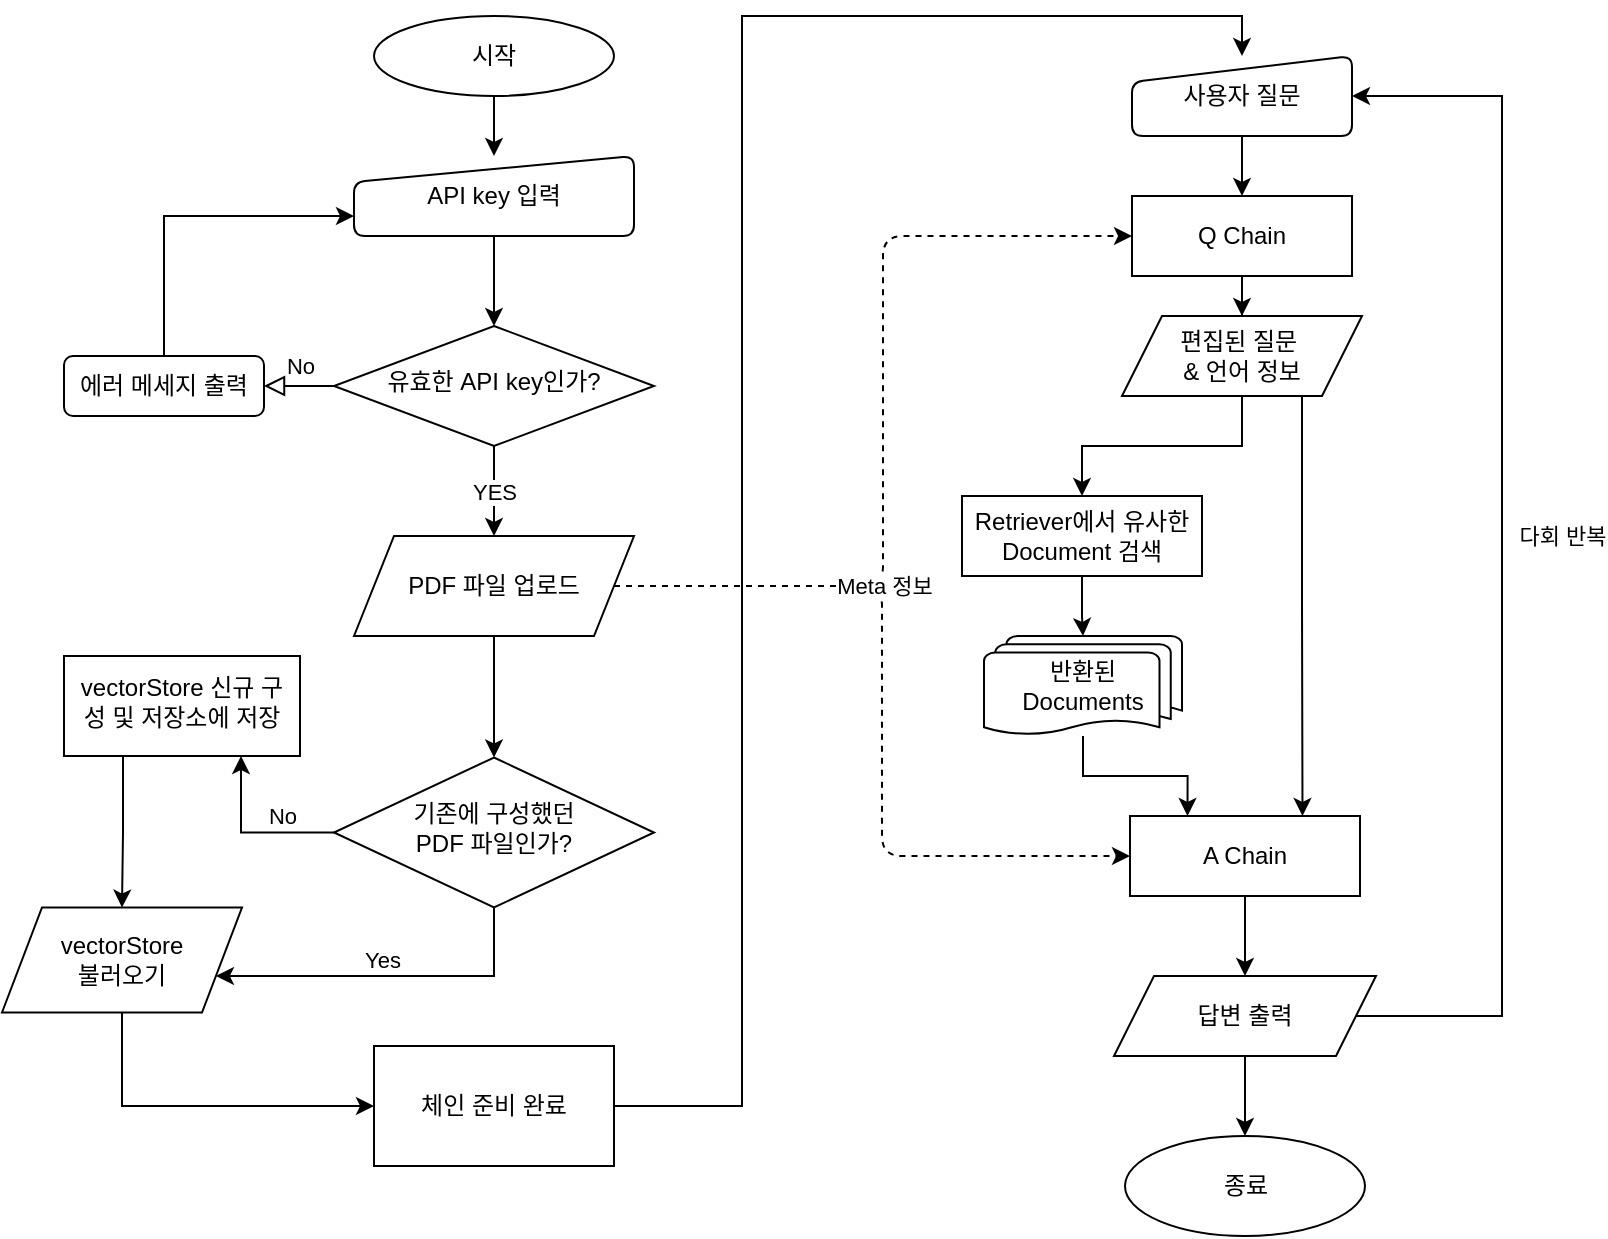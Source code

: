 <mxfile version="24.4.4" type="device">
  <diagram id="C5RBs43oDa-KdzZeNtuy" name="Page-1">
    <mxGraphModel dx="954" dy="558" grid="1" gridSize="10" guides="1" tooltips="1" connect="1" arrows="1" fold="1" page="1" pageScale="1" pageWidth="827" pageHeight="1169" math="0" shadow="0">
      <root>
        <mxCell id="WIyWlLk6GJQsqaUBKTNV-0" />
        <mxCell id="WIyWlLk6GJQsqaUBKTNV-1" parent="WIyWlLk6GJQsqaUBKTNV-0" />
        <mxCell id="WIyWlLk6GJQsqaUBKTNV-5" value="No" style="edgeStyle=orthogonalEdgeStyle;rounded=0;html=1;jettySize=auto;orthogonalLoop=1;fontSize=11;endArrow=block;endFill=0;endSize=8;strokeWidth=1;shadow=0;labelBackgroundColor=none;" parent="WIyWlLk6GJQsqaUBKTNV-1" source="WIyWlLk6GJQsqaUBKTNV-6" target="WIyWlLk6GJQsqaUBKTNV-7" edge="1">
          <mxGeometry y="10" relative="1" as="geometry">
            <mxPoint as="offset" />
          </mxGeometry>
        </mxCell>
        <mxCell id="v21urYHqk083a0oJisTc-6" value="YES" style="edgeStyle=orthogonalEdgeStyle;rounded=0;orthogonalLoop=1;jettySize=auto;html=1;" edge="1" parent="WIyWlLk6GJQsqaUBKTNV-1" source="WIyWlLk6GJQsqaUBKTNV-6" target="v21urYHqk083a0oJisTc-5">
          <mxGeometry relative="1" as="geometry" />
        </mxCell>
        <mxCell id="WIyWlLk6GJQsqaUBKTNV-6" value="유효한 API key인가?" style="rhombus;whiteSpace=wrap;html=1;shadow=0;fontFamily=Helvetica;fontSize=12;align=center;strokeWidth=1;spacing=6;spacingTop=-4;strokeColor=default;verticalAlign=middle;fontColor=default;fillColor=default;" parent="WIyWlLk6GJQsqaUBKTNV-1" vertex="1">
          <mxGeometry x="176" y="195" width="160" height="60" as="geometry" />
        </mxCell>
        <mxCell id="v21urYHqk083a0oJisTc-39" style="edgeStyle=orthogonalEdgeStyle;rounded=0;orthogonalLoop=1;jettySize=auto;html=1;entryX=0;entryY=0.75;entryDx=0;entryDy=0;exitX=0.5;exitY=0;exitDx=0;exitDy=0;" edge="1" parent="WIyWlLk6GJQsqaUBKTNV-1" source="WIyWlLk6GJQsqaUBKTNV-7" target="v21urYHqk083a0oJisTc-0">
          <mxGeometry relative="1" as="geometry" />
        </mxCell>
        <mxCell id="WIyWlLk6GJQsqaUBKTNV-7" value="에러 메세지 출력" style="rounded=1;whiteSpace=wrap;html=1;fontSize=12;glass=0;strokeWidth=1;shadow=0;" parent="WIyWlLk6GJQsqaUBKTNV-1" vertex="1">
          <mxGeometry x="41" y="210" width="100" height="30" as="geometry" />
        </mxCell>
        <mxCell id="v21urYHqk083a0oJisTc-3" value="" style="edgeStyle=orthogonalEdgeStyle;rounded=0;orthogonalLoop=1;jettySize=auto;html=1;" edge="1" parent="WIyWlLk6GJQsqaUBKTNV-1" source="v21urYHqk083a0oJisTc-0" target="WIyWlLk6GJQsqaUBKTNV-6">
          <mxGeometry relative="1" as="geometry" />
        </mxCell>
        <mxCell id="v21urYHqk083a0oJisTc-0" value="API key 입력" style="html=1;strokeWidth=1;shape=manualInput;whiteSpace=wrap;rounded=1;size=13;arcSize=11;strokeColor=default;align=center;verticalAlign=middle;fontFamily=Helvetica;fontSize=12;fontColor=default;fillColor=default;" vertex="1" parent="WIyWlLk6GJQsqaUBKTNV-1">
          <mxGeometry x="186" y="110" width="140" height="40" as="geometry" />
        </mxCell>
        <mxCell id="v21urYHqk083a0oJisTc-2" value="" style="edgeStyle=orthogonalEdgeStyle;rounded=0;orthogonalLoop=1;jettySize=auto;html=1;" edge="1" parent="WIyWlLk6GJQsqaUBKTNV-1" source="v21urYHqk083a0oJisTc-1" target="v21urYHqk083a0oJisTc-0">
          <mxGeometry relative="1" as="geometry" />
        </mxCell>
        <mxCell id="v21urYHqk083a0oJisTc-1" value="시작" style="ellipse;whiteSpace=wrap;html=1;" vertex="1" parent="WIyWlLk6GJQsqaUBKTNV-1">
          <mxGeometry x="196" y="40" width="120" height="40" as="geometry" />
        </mxCell>
        <mxCell id="v21urYHqk083a0oJisTc-8" value="" style="edgeStyle=orthogonalEdgeStyle;rounded=0;orthogonalLoop=1;jettySize=auto;html=1;" edge="1" parent="WIyWlLk6GJQsqaUBKTNV-1" source="v21urYHqk083a0oJisTc-5" target="v21urYHqk083a0oJisTc-7">
          <mxGeometry relative="1" as="geometry" />
        </mxCell>
        <mxCell id="v21urYHqk083a0oJisTc-43" style="edgeStyle=orthogonalEdgeStyle;rounded=1;orthogonalLoop=1;jettySize=auto;html=1;entryX=0;entryY=0.5;entryDx=0;entryDy=0;curved=0;dashed=1;" edge="1" parent="WIyWlLk6GJQsqaUBKTNV-1" source="v21urYHqk083a0oJisTc-5" target="v21urYHqk083a0oJisTc-36">
          <mxGeometry relative="1" as="geometry" />
        </mxCell>
        <mxCell id="v21urYHqk083a0oJisTc-44" style="edgeStyle=orthogonalEdgeStyle;rounded=1;orthogonalLoop=1;jettySize=auto;html=1;entryX=0;entryY=0.5;entryDx=0;entryDy=0;curved=0;dashed=1;" edge="1" parent="WIyWlLk6GJQsqaUBKTNV-1" source="v21urYHqk083a0oJisTc-5" target="v21urYHqk083a0oJisTc-27">
          <mxGeometry relative="1" as="geometry" />
        </mxCell>
        <mxCell id="v21urYHqk083a0oJisTc-45" value="Meta 정보" style="edgeLabel;html=1;align=center;verticalAlign=middle;resizable=0;points=[];" vertex="1" connectable="0" parent="v21urYHqk083a0oJisTc-44">
          <mxGeometry x="-0.532" y="2" relative="1" as="geometry">
            <mxPoint x="33" y="2" as="offset" />
          </mxGeometry>
        </mxCell>
        <mxCell id="v21urYHqk083a0oJisTc-5" value="PDF 파일 업로드" style="shape=parallelogram;perimeter=parallelogramPerimeter;whiteSpace=wrap;html=1;fixedSize=1;" vertex="1" parent="WIyWlLk6GJQsqaUBKTNV-1">
          <mxGeometry x="186" y="300" width="140" height="50" as="geometry" />
        </mxCell>
        <mxCell id="v21urYHqk083a0oJisTc-13" value="No" style="edgeStyle=orthogonalEdgeStyle;rounded=0;orthogonalLoop=1;jettySize=auto;html=1;entryX=0.75;entryY=1;entryDx=0;entryDy=0;exitX=0;exitY=0.5;exitDx=0;exitDy=0;" edge="1" parent="WIyWlLk6GJQsqaUBKTNV-1" source="v21urYHqk083a0oJisTc-7" target="v21urYHqk083a0oJisTc-11">
          <mxGeometry x="-0.387" y="-8" relative="1" as="geometry">
            <mxPoint as="offset" />
          </mxGeometry>
        </mxCell>
        <mxCell id="v21urYHqk083a0oJisTc-7" value="기존에 구성했던&lt;div&gt;PDF 파일인가?&lt;/div&gt;" style="rhombus;whiteSpace=wrap;html=1;shadow=0;fontFamily=Helvetica;fontSize=12;align=center;strokeWidth=1;spacing=6;spacingTop=-4;strokeColor=default;verticalAlign=middle;fontColor=default;fillColor=default;" vertex="1" parent="WIyWlLk6GJQsqaUBKTNV-1">
          <mxGeometry x="176" y="410.75" width="160" height="75" as="geometry" />
        </mxCell>
        <mxCell id="v21urYHqk083a0oJisTc-37" value="" style="edgeStyle=orthogonalEdgeStyle;rounded=0;orthogonalLoop=1;jettySize=auto;html=1;entryX=0.25;entryY=0;entryDx=0;entryDy=0;" edge="1" parent="WIyWlLk6GJQsqaUBKTNV-1" source="v21urYHqk083a0oJisTc-9" target="v21urYHqk083a0oJisTc-36">
          <mxGeometry relative="1" as="geometry" />
        </mxCell>
        <mxCell id="v21urYHqk083a0oJisTc-9" value="반환된 Documents" style="strokeWidth=1;html=1;shape=mxgraph.flowchart.multi-document;whiteSpace=wrap;" vertex="1" parent="WIyWlLk6GJQsqaUBKTNV-1">
          <mxGeometry x="501" y="350" width="99" height="50" as="geometry" />
        </mxCell>
        <mxCell id="v21urYHqk083a0oJisTc-19" value="" style="edgeStyle=orthogonalEdgeStyle;rounded=0;orthogonalLoop=1;jettySize=auto;html=1;exitX=0.25;exitY=1;exitDx=0;exitDy=0;" edge="1" parent="WIyWlLk6GJQsqaUBKTNV-1" source="v21urYHqk083a0oJisTc-11" target="v21urYHqk083a0oJisTc-16">
          <mxGeometry relative="1" as="geometry" />
        </mxCell>
        <mxCell id="v21urYHqk083a0oJisTc-11" value="vectorStore 신규 구성 및&amp;nbsp;&lt;span style=&quot;background-color: initial;&quot;&gt;저장소에 저장&lt;/span&gt;" style="whiteSpace=wrap;html=1;shadow=0;strokeWidth=1;spacing=6;spacingTop=-4;strokeColor=default;align=center;verticalAlign=middle;fontFamily=Helvetica;fontSize=12;fontColor=default;fillColor=default;" vertex="1" parent="WIyWlLk6GJQsqaUBKTNV-1">
          <mxGeometry x="41" y="360" width="118" height="50" as="geometry" />
        </mxCell>
        <mxCell id="v21urYHqk083a0oJisTc-18" value="Yes" style="edgeStyle=orthogonalEdgeStyle;rounded=0;orthogonalLoop=1;jettySize=auto;html=1;strokeColor=default;exitX=0.5;exitY=1;exitDx=0;exitDy=0;" edge="1" parent="WIyWlLk6GJQsqaUBKTNV-1" source="v21urYHqk083a0oJisTc-7" target="v21urYHqk083a0oJisTc-16">
          <mxGeometry x="0.042" y="-8" relative="1" as="geometry">
            <mxPoint x="150" y="490" as="targetPoint" />
            <Array as="points">
              <mxPoint x="256" y="520" />
            </Array>
            <mxPoint as="offset" />
          </mxGeometry>
        </mxCell>
        <mxCell id="v21urYHqk083a0oJisTc-40" style="edgeStyle=orthogonalEdgeStyle;rounded=0;orthogonalLoop=1;jettySize=auto;html=1;entryX=0;entryY=0.5;entryDx=0;entryDy=0;exitX=0.5;exitY=1;exitDx=0;exitDy=0;" edge="1" parent="WIyWlLk6GJQsqaUBKTNV-1" source="v21urYHqk083a0oJisTc-16" target="v21urYHqk083a0oJisTc-42">
          <mxGeometry relative="1" as="geometry">
            <mxPoint x="196" y="505" as="targetPoint" />
          </mxGeometry>
        </mxCell>
        <mxCell id="v21urYHqk083a0oJisTc-16" value="vectorStore&lt;div&gt;불러오기&lt;/div&gt;" style="shape=parallelogram;perimeter=parallelogramPerimeter;whiteSpace=wrap;html=1;fixedSize=1;" vertex="1" parent="WIyWlLk6GJQsqaUBKTNV-1">
          <mxGeometry x="10" y="485.75" width="120" height="52.5" as="geometry" />
        </mxCell>
        <mxCell id="v21urYHqk083a0oJisTc-28" value="" style="edgeStyle=orthogonalEdgeStyle;rounded=0;orthogonalLoop=1;jettySize=auto;html=1;" edge="1" parent="WIyWlLk6GJQsqaUBKTNV-1" source="v21urYHqk083a0oJisTc-21" target="v21urYHqk083a0oJisTc-27">
          <mxGeometry relative="1" as="geometry" />
        </mxCell>
        <mxCell id="v21urYHqk083a0oJisTc-21" value="사용자 질문" style="html=1;strokeWidth=1;shape=manualInput;whiteSpace=wrap;rounded=1;size=13;arcSize=11;strokeColor=default;align=center;verticalAlign=middle;fontFamily=Helvetica;fontSize=12;fontColor=default;fillColor=default;" vertex="1" parent="WIyWlLk6GJQsqaUBKTNV-1">
          <mxGeometry x="575" y="60" width="110" height="40" as="geometry" />
        </mxCell>
        <mxCell id="v21urYHqk083a0oJisTc-41" style="edgeStyle=orthogonalEdgeStyle;rounded=0;orthogonalLoop=1;jettySize=auto;html=1;entryX=0.5;entryY=0;entryDx=0;entryDy=0;exitX=1;exitY=0.5;exitDx=0;exitDy=0;" edge="1" parent="WIyWlLk6GJQsqaUBKTNV-1" source="v21urYHqk083a0oJisTc-42" target="v21urYHqk083a0oJisTc-21">
          <mxGeometry relative="1" as="geometry">
            <mxPoint x="316" y="505" as="sourcePoint" />
            <Array as="points">
              <mxPoint x="380" y="585" />
              <mxPoint x="380" y="40" />
              <mxPoint x="630" y="40" />
            </Array>
          </mxGeometry>
        </mxCell>
        <mxCell id="v21urYHqk083a0oJisTc-32" value="" style="edgeStyle=orthogonalEdgeStyle;rounded=0;orthogonalLoop=1;jettySize=auto;html=1;" edge="1" parent="WIyWlLk6GJQsqaUBKTNV-1" source="v21urYHqk083a0oJisTc-27" target="v21urYHqk083a0oJisTc-31">
          <mxGeometry relative="1" as="geometry" />
        </mxCell>
        <mxCell id="v21urYHqk083a0oJisTc-27" value="Q Chain" style="rounded=0;whiteSpace=wrap;html=1;" vertex="1" parent="WIyWlLk6GJQsqaUBKTNV-1">
          <mxGeometry x="575" y="130" width="110" height="40" as="geometry" />
        </mxCell>
        <mxCell id="v21urYHqk083a0oJisTc-34" value="" style="edgeStyle=orthogonalEdgeStyle;rounded=0;orthogonalLoop=1;jettySize=auto;html=1;" edge="1" parent="WIyWlLk6GJQsqaUBKTNV-1" source="v21urYHqk083a0oJisTc-31" target="v21urYHqk083a0oJisTc-33">
          <mxGeometry relative="1" as="geometry" />
        </mxCell>
        <mxCell id="v21urYHqk083a0oJisTc-38" style="edgeStyle=orthogonalEdgeStyle;rounded=0;orthogonalLoop=1;jettySize=auto;html=1;entryX=0.75;entryY=0;entryDx=0;entryDy=0;exitX=0.75;exitY=1;exitDx=0;exitDy=0;" edge="1" parent="WIyWlLk6GJQsqaUBKTNV-1" source="v21urYHqk083a0oJisTc-31" target="v21urYHqk083a0oJisTc-36">
          <mxGeometry relative="1" as="geometry">
            <mxPoint x="650" y="270" as="sourcePoint" />
          </mxGeometry>
        </mxCell>
        <mxCell id="v21urYHqk083a0oJisTc-31" value="편집된 질문&amp;nbsp;&lt;div&gt;&amp;amp; 언어 정보&lt;/div&gt;" style="shape=parallelogram;perimeter=parallelogramPerimeter;whiteSpace=wrap;html=1;fixedSize=1;rounded=0;strokeColor=default;align=center;verticalAlign=middle;fontFamily=Helvetica;fontSize=12;fontColor=default;fillColor=default;" vertex="1" parent="WIyWlLk6GJQsqaUBKTNV-1">
          <mxGeometry x="570" y="190" width="120" height="40" as="geometry" />
        </mxCell>
        <mxCell id="v21urYHqk083a0oJisTc-35" value="" style="edgeStyle=orthogonalEdgeStyle;rounded=0;orthogonalLoop=1;jettySize=auto;html=1;" edge="1" parent="WIyWlLk6GJQsqaUBKTNV-1" source="v21urYHqk083a0oJisTc-33" target="v21urYHqk083a0oJisTc-9">
          <mxGeometry relative="1" as="geometry" />
        </mxCell>
        <mxCell id="v21urYHqk083a0oJisTc-33" value="Retriever에서 유사한&lt;div&gt;Document 검색&lt;/div&gt;" style="rounded=0;whiteSpace=wrap;html=1;" vertex="1" parent="WIyWlLk6GJQsqaUBKTNV-1">
          <mxGeometry x="490" y="280" width="120" height="40" as="geometry" />
        </mxCell>
        <mxCell id="v21urYHqk083a0oJisTc-48" value="" style="edgeStyle=orthogonalEdgeStyle;rounded=0;orthogonalLoop=1;jettySize=auto;html=1;" edge="1" parent="WIyWlLk6GJQsqaUBKTNV-1" source="v21urYHqk083a0oJisTc-36" target="v21urYHqk083a0oJisTc-46">
          <mxGeometry relative="1" as="geometry" />
        </mxCell>
        <mxCell id="v21urYHqk083a0oJisTc-36" value="A Chain" style="rounded=0;whiteSpace=wrap;html=1;" vertex="1" parent="WIyWlLk6GJQsqaUBKTNV-1">
          <mxGeometry x="574" y="440" width="115" height="40" as="geometry" />
        </mxCell>
        <mxCell id="v21urYHqk083a0oJisTc-42" value="체인 준비 완료" style="rounded=0;whiteSpace=wrap;html=1;" vertex="1" parent="WIyWlLk6GJQsqaUBKTNV-1">
          <mxGeometry x="196" y="555" width="120" height="60" as="geometry" />
        </mxCell>
        <mxCell id="v21urYHqk083a0oJisTc-47" value="다회 반복" style="edgeStyle=orthogonalEdgeStyle;rounded=0;orthogonalLoop=1;jettySize=auto;html=1;entryX=1;entryY=0.5;entryDx=0;entryDy=0;exitX=1;exitY=0.5;exitDx=0;exitDy=0;" edge="1" parent="WIyWlLk6GJQsqaUBKTNV-1" source="v21urYHqk083a0oJisTc-46" target="v21urYHqk083a0oJisTc-21">
          <mxGeometry x="0.03" y="-30" relative="1" as="geometry">
            <mxPoint x="720" y="540" as="sourcePoint" />
            <Array as="points">
              <mxPoint x="760" y="540" />
              <mxPoint x="760" y="80" />
            </Array>
            <mxPoint as="offset" />
          </mxGeometry>
        </mxCell>
        <mxCell id="v21urYHqk083a0oJisTc-52" value="" style="edgeStyle=orthogonalEdgeStyle;rounded=0;orthogonalLoop=1;jettySize=auto;html=1;" edge="1" parent="WIyWlLk6GJQsqaUBKTNV-1" source="v21urYHqk083a0oJisTc-46" target="v21urYHqk083a0oJisTc-51">
          <mxGeometry relative="1" as="geometry" />
        </mxCell>
        <mxCell id="v21urYHqk083a0oJisTc-46" value="답변 출력" style="shape=parallelogram;perimeter=parallelogramPerimeter;whiteSpace=wrap;html=1;fixedSize=1;rounded=0;strokeColor=default;align=center;verticalAlign=middle;fontFamily=Helvetica;fontSize=12;fontColor=default;fillColor=default;" vertex="1" parent="WIyWlLk6GJQsqaUBKTNV-1">
          <mxGeometry x="566" y="520" width="131" height="40" as="geometry" />
        </mxCell>
        <mxCell id="v21urYHqk083a0oJisTc-51" value="종료" style="ellipse;whiteSpace=wrap;html=1;" vertex="1" parent="WIyWlLk6GJQsqaUBKTNV-1">
          <mxGeometry x="571.5" y="600" width="120" height="50" as="geometry" />
        </mxCell>
      </root>
    </mxGraphModel>
  </diagram>
</mxfile>

